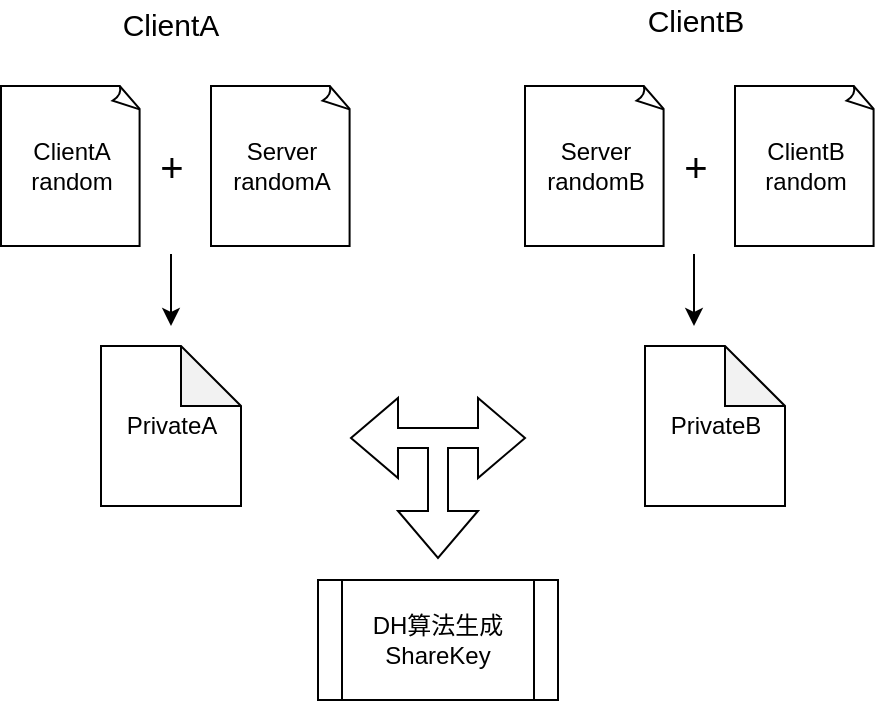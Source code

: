 <mxfile version="11.0.7" type="github"><diagram id="um9-QXms7WkCduokh4DY" name="第 1 页"><mxGraphModel dx="942" dy="612" grid="1" gridSize="10" guides="1" tooltips="1" connect="1" arrows="1" fold="1" page="1" pageScale="1" pageWidth="827" pageHeight="1169" math="0" shadow="0"><root><mxCell id="0"/><mxCell id="1" parent="0"/><mxCell id="NlKTbYCyC8HApx6Af6GX-5" value="ClientA&lt;br&gt;random" style="whiteSpace=wrap;html=1;shape=mxgraph.basic.document;flipH=0;flipV=0;" parent="1" vertex="1"><mxGeometry x="33.5" y="73" width="70" height="80" as="geometry"/></mxCell><mxCell id="NlKTbYCyC8HApx6Af6GX-6" value="ClientB&lt;br&gt;random" style="whiteSpace=wrap;html=1;shape=mxgraph.basic.document" parent="1" vertex="1"><mxGeometry x="400.5" y="73" width="70" height="80" as="geometry"/></mxCell><mxCell id="NlKTbYCyC8HApx6Af6GX-7" value="Server&lt;br&gt;randomA" style="whiteSpace=wrap;html=1;shape=mxgraph.basic.document;flipH=0;flipV=0;" parent="1" vertex="1"><mxGeometry x="138.5" y="73" width="70" height="80" as="geometry"/></mxCell><mxCell id="NlKTbYCyC8HApx6Af6GX-8" value="Server&lt;br&gt;randomB" style="whiteSpace=wrap;html=1;shape=mxgraph.basic.document" parent="1" vertex="1"><mxGeometry x="295.5" y="73" width="70" height="80" as="geometry"/></mxCell><mxCell id="NlKTbYCyC8HApx6Af6GX-9" value="+" style="text;html=1;strokeColor=none;fillColor=none;align=center;verticalAlign=middle;whiteSpace=wrap;rounded=0;fontSize=20;" parent="1" vertex="1"><mxGeometry x="98.5" y="103" width="40" height="20" as="geometry"/></mxCell><mxCell id="NlKTbYCyC8HApx6Af6GX-10" value="+" style="text;html=1;strokeColor=none;fillColor=none;align=center;verticalAlign=middle;whiteSpace=wrap;rounded=0;fontSize=20;" parent="1" vertex="1"><mxGeometry x="360.5" y="103" width="40" height="20" as="geometry"/></mxCell><mxCell id="NlKTbYCyC8HApx6Af6GX-11" value="PrivateA" style="shape=note;whiteSpace=wrap;html=1;backgroundOutline=1;darkOpacity=0.05;fontSize=12;" parent="1" vertex="1"><mxGeometry x="83.5" y="203" width="70" height="80" as="geometry"/></mxCell><mxCell id="NlKTbYCyC8HApx6Af6GX-12" value="PrivateB" style="shape=note;whiteSpace=wrap;html=1;backgroundOutline=1;darkOpacity=0.05;fontSize=12;" parent="1" vertex="1"><mxGeometry x="355.5" y="203" width="70" height="80" as="geometry"/></mxCell><mxCell id="NlKTbYCyC8HApx6Af6GX-17" value="" style="endArrow=classic;html=1;fontSize=12;" parent="1" edge="1"><mxGeometry width="50" height="50" relative="1" as="geometry"><mxPoint x="118.5" y="157" as="sourcePoint"/><mxPoint x="118.5" y="193" as="targetPoint"/></mxGeometry></mxCell><mxCell id="NlKTbYCyC8HApx6Af6GX-19" value="" style="endArrow=classic;html=1;fontSize=12;" parent="1" edge="1"><mxGeometry width="50" height="50" relative="1" as="geometry"><mxPoint x="380" y="157" as="sourcePoint"/><mxPoint x="380" y="193" as="targetPoint"/></mxGeometry></mxCell><mxCell id="NlKTbYCyC8HApx6Af6GX-22" value="" style="html=1;shadow=0;dashed=0;align=center;verticalAlign=middle;shape=mxgraph.arrows2.triadArrow;dy=15;dx=23.5;arrowHead=40;fontSize=12;flipV=1;" parent="1" vertex="1"><mxGeometry x="208.5" y="229" width="87" height="80" as="geometry"/></mxCell><mxCell id="NlKTbYCyC8HApx6Af6GX-23" value="DH算法生成&lt;br&gt;ShareKey" style="shape=process;whiteSpace=wrap;html=1;backgroundOutline=1;fontSize=12;" parent="1" vertex="1"><mxGeometry x="192" y="320" width="120" height="60" as="geometry"/></mxCell><mxCell id="NlKTbYCyC8HApx6Af6GX-24" value="ClientA" style="text;html=1;strokeColor=none;fillColor=none;align=center;verticalAlign=middle;whiteSpace=wrap;rounded=0;fontSize=15;" parent="1" vertex="1"><mxGeometry x="86" y="32" width="65" height="20" as="geometry"/></mxCell><mxCell id="NlKTbYCyC8HApx6Af6GX-25" value="ClientB" style="text;html=1;strokeColor=none;fillColor=none;align=center;verticalAlign=middle;whiteSpace=wrap;rounded=0;fontSize=15;" parent="1" vertex="1"><mxGeometry x="355.5" y="30" width="50" height="20" as="geometry"/></mxCell></root></mxGraphModel></diagram></mxfile>